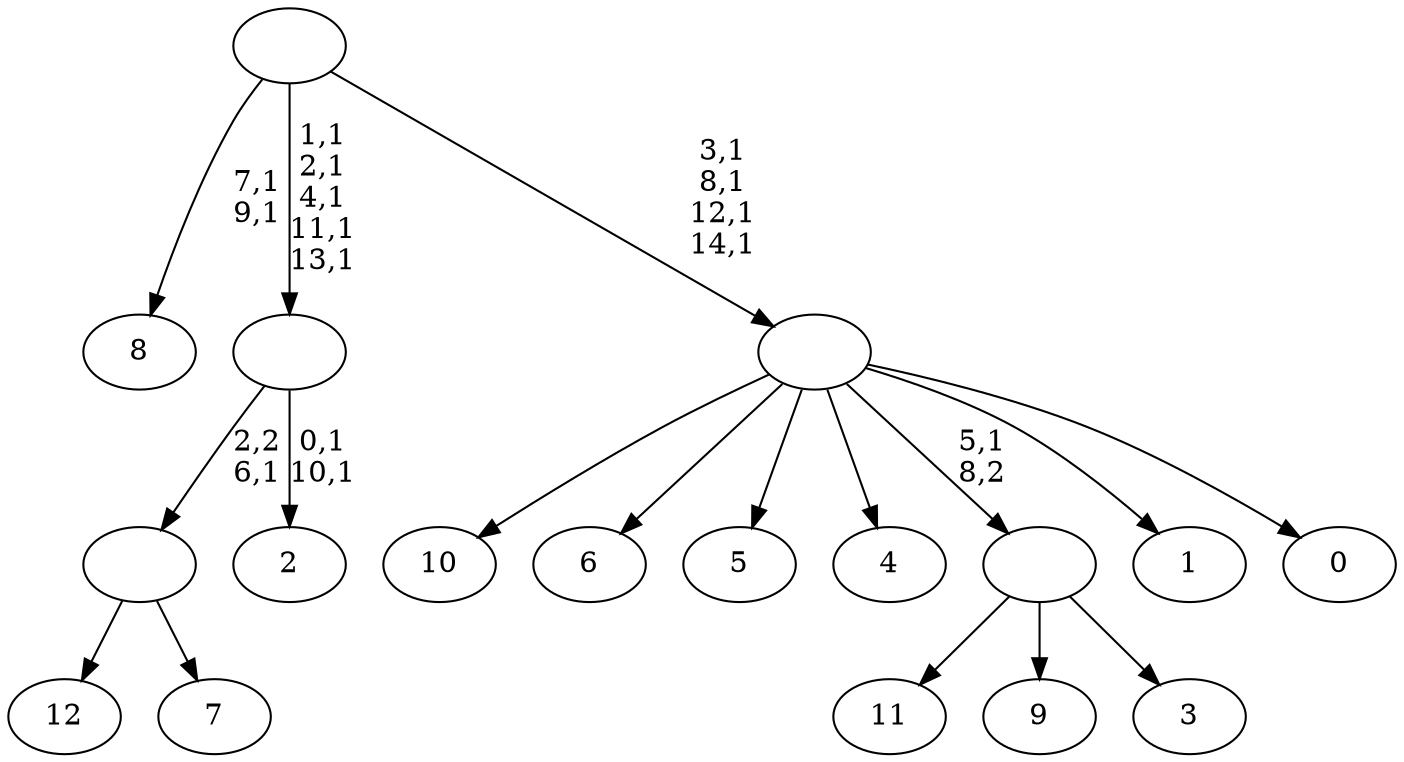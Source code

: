 digraph T {
	28 [label="12"]
	27 [label="11"]
	26 [label="10"]
	25 [label="9"]
	24 [label="8"]
	21 [label="7"]
	20 [label=""]
	19 [label="6"]
	18 [label="5"]
	17 [label="4"]
	16 [label="3"]
	15 [label=""]
	14 [label="2"]
	11 [label=""]
	6 [label="1"]
	5 [label="0"]
	4 [label=""]
	0 [label=""]
	20 -> 28 [label=""]
	20 -> 21 [label=""]
	15 -> 27 [label=""]
	15 -> 25 [label=""]
	15 -> 16 [label=""]
	11 -> 14 [label="0,1\n10,1"]
	11 -> 20 [label="2,2\n6,1"]
	4 -> 26 [label=""]
	4 -> 19 [label=""]
	4 -> 18 [label=""]
	4 -> 17 [label=""]
	4 -> 15 [label="5,1\n8,2"]
	4 -> 6 [label=""]
	4 -> 5 [label=""]
	0 -> 4 [label="3,1\n8,1\n12,1\n14,1"]
	0 -> 11 [label="1,1\n2,1\n4,1\n11,1\n13,1"]
	0 -> 24 [label="7,1\n9,1"]
}
